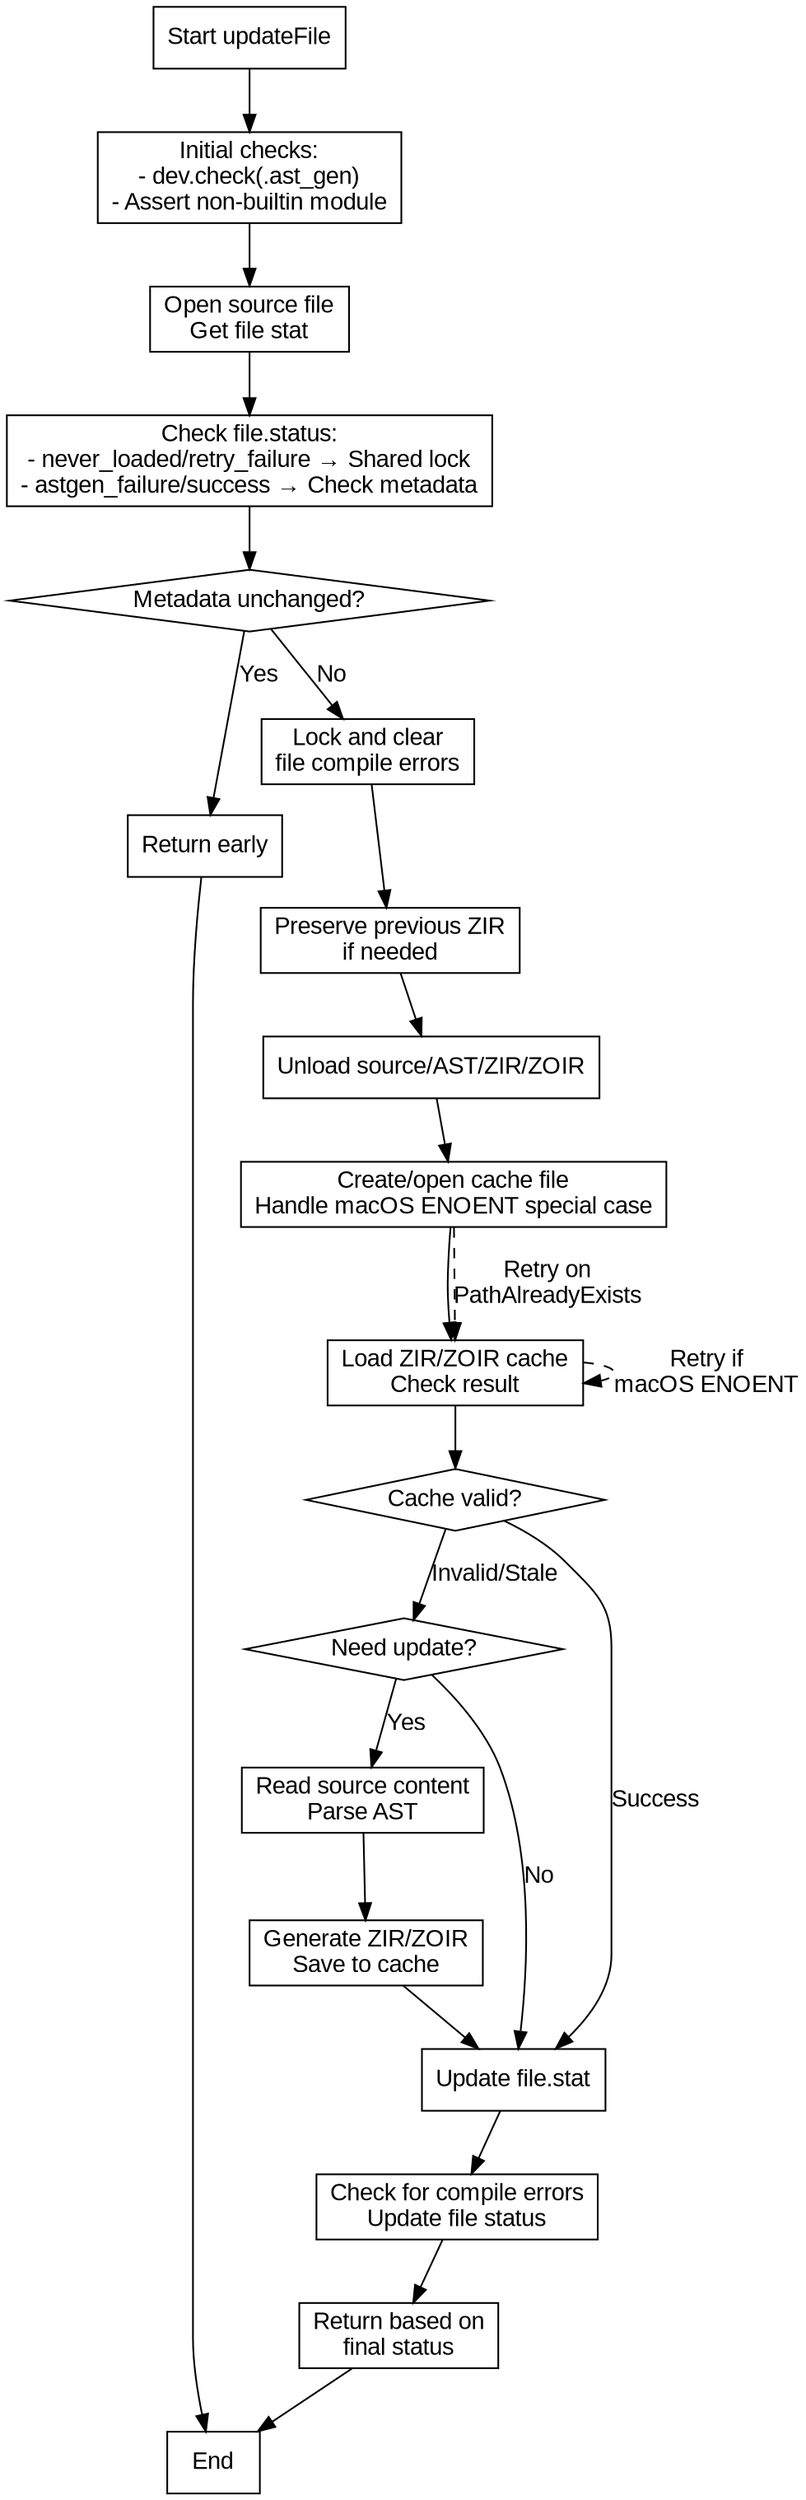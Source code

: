 
digraph updateFile_flowchart {
    graph [fontname="Arial", rankdir=TB];
    node [fontname="Arial", shape=rectangle];
    edge [fontname="Arial"];

    start [label="Start updateFile"];
    initial_checks [label="Initial checks:\n- dev.check(.ast_gen)\n- Assert non-builtin module"];
    open_file [label="Open source file\nGet file stat"];
    decide_lock [label="Check file.status:\n- never_loaded/retry_failure → Shared lock\n- astgen_failure/success → Check metadata"];
    metadata_unchanged [label="Metadata unchanged?", shape=diamond];
    return_early [label="Return early"];
    clear_errors [label="Lock and clear\nfile compile errors"];
    preserve_prev_zir [label="Preserve previous ZIR\nif needed"];
    unload_resources [label="Unload source/AST/ZIR/ZOIR"];
    create_cache_file [label="Create/open cache file\nHandle macOS ENOENT special case"];
    load_cache [label="Load ZIR/ZOIR cache\nCheck result"];
    cache_valid [label="Cache valid?", shape=diamond];
    need_update [label="Need update?", shape=diamond];
    read_source [label="Read source content\nParse AST"];
    generate_zir_zoir [label="Generate ZIR/ZOIR\nSave to cache"];
    update_stats [label="Update file.stat"];
    check_errors [label="Check for compile errors\nUpdate file status"];
    final_status [label="Return based on\nfinal status"];
    end [label="End"];

    start -> initial_checks;
    initial_checks -> open_file;
    open_file -> decide_lock;
    decide_lock -> metadata_unchanged;
    metadata_unchanged -> return_early [label="Yes"];
    metadata_unchanged -> clear_errors [label="No"];
    return_early -> end;
    clear_errors -> preserve_prev_zir;
    preserve_prev_zir -> unload_resources;
    unload_resources -> create_cache_file;
    create_cache_file -> load_cache;
    load_cache -> cache_valid;
    cache_valid -> need_update [label="Invalid/Stale"];
    cache_valid -> update_stats [label="Success"];
    need_update -> read_source [label="Yes"];
    need_update -> update_stats [label="No"];
    read_source -> generate_zir_zoir;
    generate_zir_zoir -> update_stats;
    update_stats -> check_errors;
    check_errors -> final_status;
    final_status -> end;

    // Loop handling for cache validation
    load_cache -> load_cache [label="Retry if\nmacOS ENOENT", style=dashed];
    create_cache_file -> load_cache [label="Retry on\nPathAlreadyExists", style=dashed];
}
